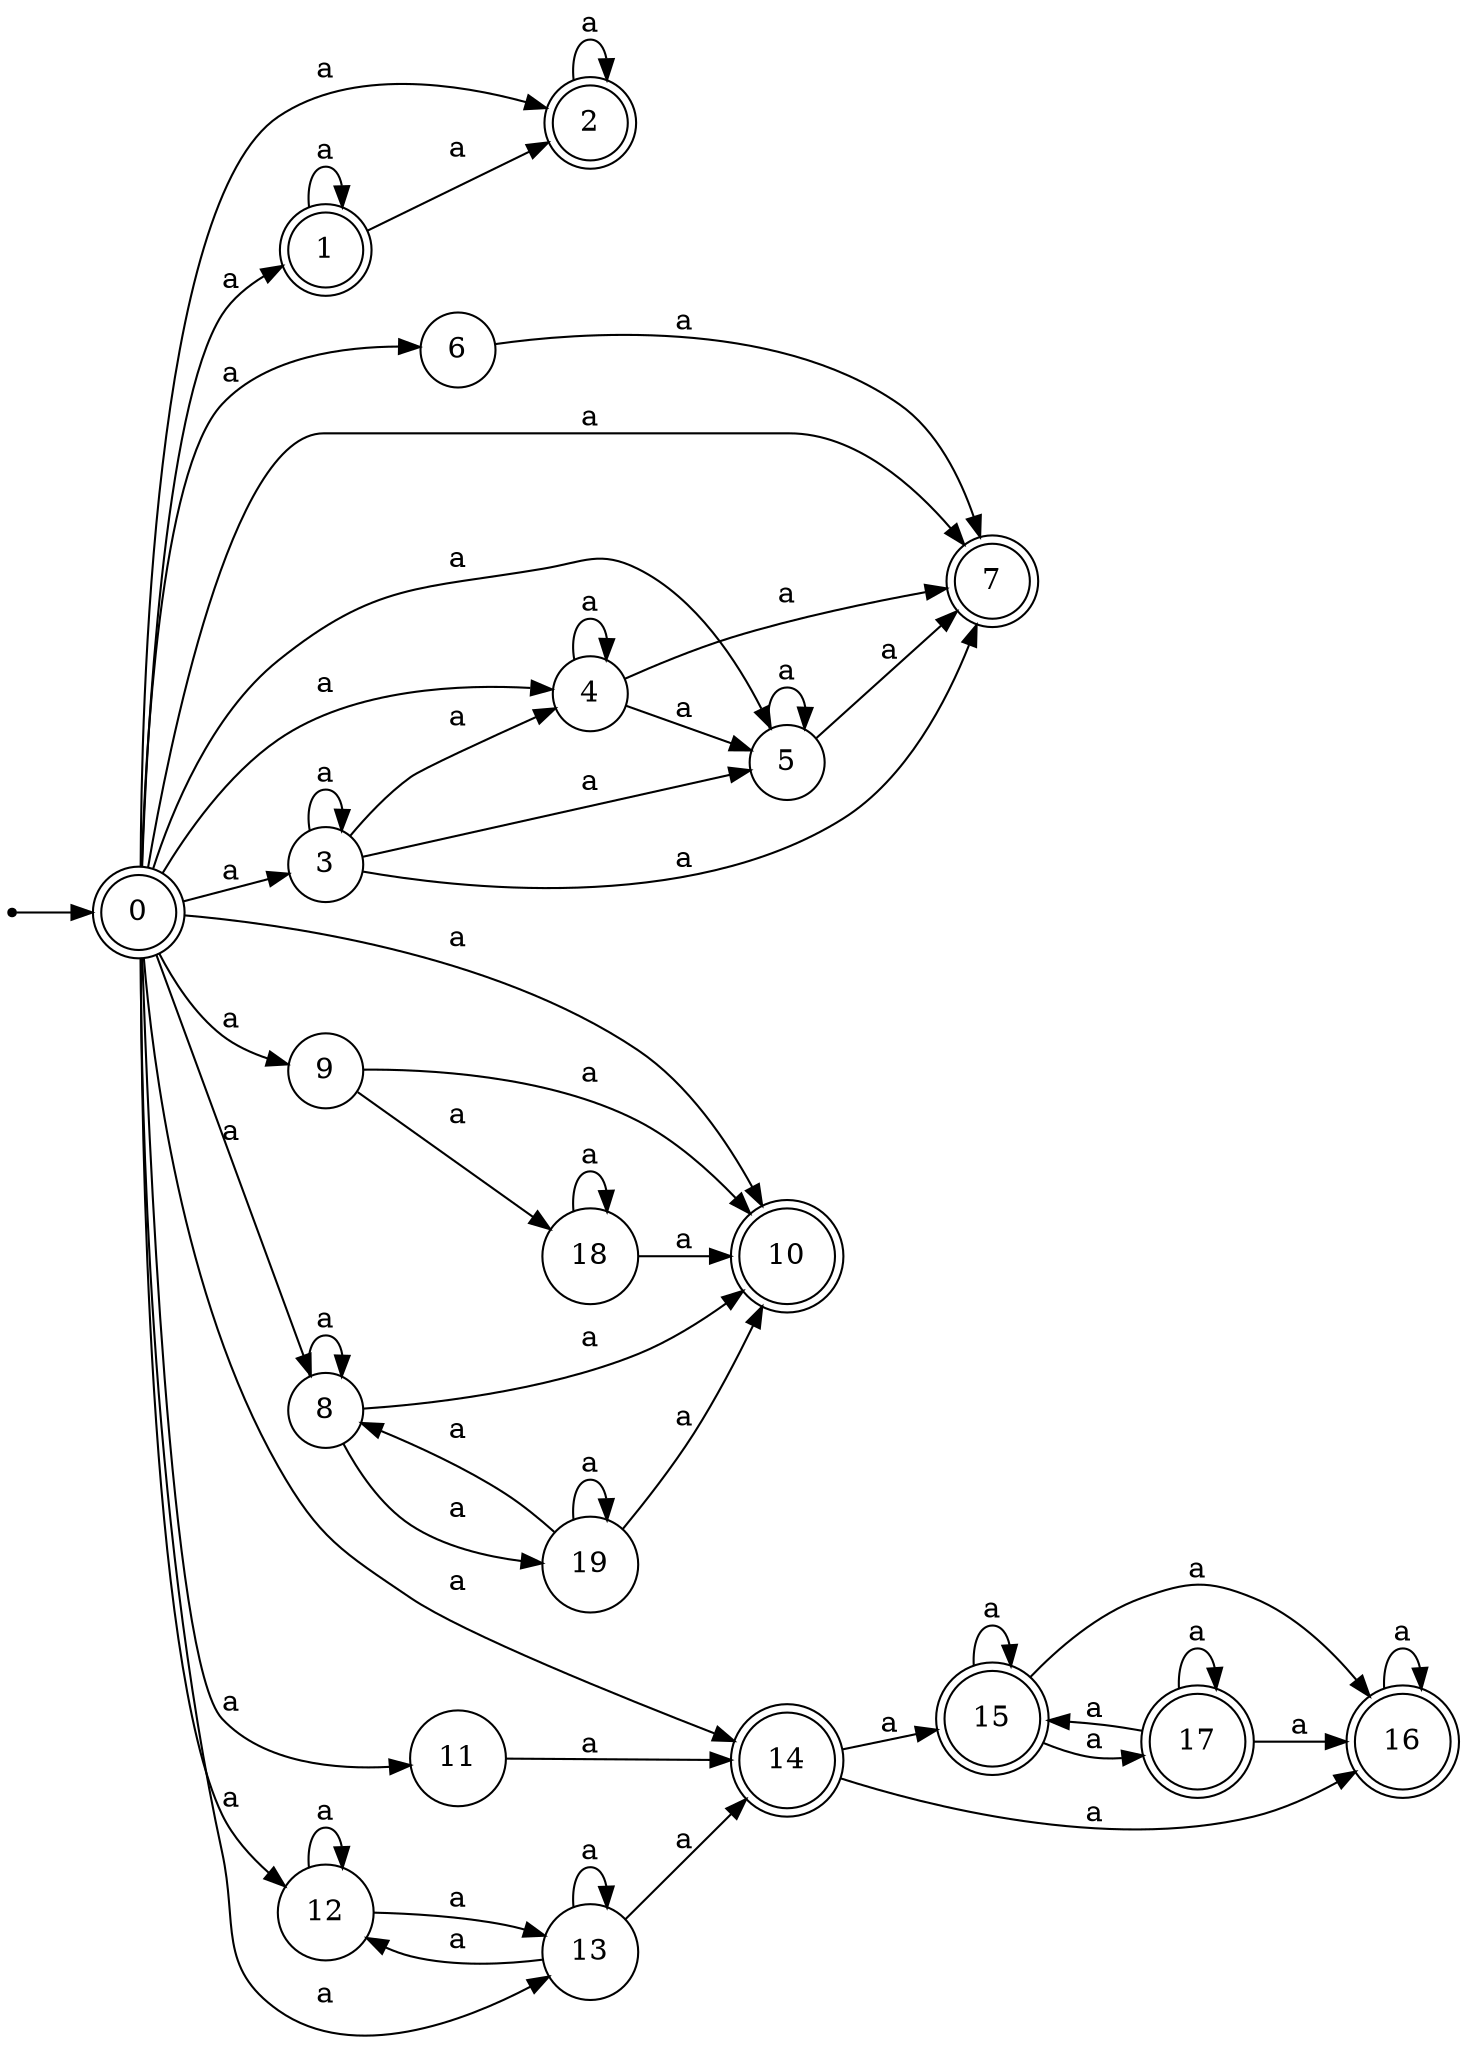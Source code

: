 digraph finite_state_machine {
rankdir=LR;
size="20,20";
node [shape = point]; "dummy0"
node [shape = doublecircle]; "0";"dummy0" -> "0";
node [shape = doublecircle]; "1";node [shape = doublecircle]; "2";node [shape = circle]; "3";
node [shape = circle]; "4";
node [shape = circle]; "5";
node [shape = circle]; "6";
node [shape = doublecircle]; "7";node [shape = circle]; "8";
node [shape = circle]; "9";
node [shape = doublecircle]; "10";node [shape = circle]; "11";
node [shape = circle]; "12";
node [shape = circle]; "13";
node [shape = doublecircle]; "14";node [shape = doublecircle]; "15";node [shape = doublecircle]; "16";node [shape = doublecircle]; "17";node [shape = circle]; "18";
node [shape = circle]; "19";
"0" -> "1" [label = "a"];
 "0" -> "2" [label = "a"];
 "0" -> "3" [label = "a"];
 "0" -> "4" [label = "a"];
 "0" -> "5" [label = "a"];
 "0" -> "6" [label = "a"];
 "0" -> "7" [label = "a"];
 "0" -> "8" [label = "a"];
 "0" -> "9" [label = "a"];
 "0" -> "10" [label = "a"];
 "0" -> "11" [label = "a"];
 "0" -> "12" [label = "a"];
 "0" -> "13" [label = "a"];
 "0" -> "14" [label = "a"];
 "14" -> "16" [label = "a"];
 "14" -> "15" [label = "a"];
 "16" -> "16" [label = "a"];
 "15" -> "16" [label = "a"];
 "15" -> "17" [label = "a"];
 "15" -> "15" [label = "a"];
 "17" -> "16" [label = "a"];
 "17" -> "17" [label = "a"];
 "17" -> "15" [label = "a"];
 "13" -> "12" [label = "a"];
 "13" -> "13" [label = "a"];
 "13" -> "14" [label = "a"];
 "12" -> "12" [label = "a"];
 "12" -> "13" [label = "a"];
 "11" -> "14" [label = "a"];
 "9" -> "18" [label = "a"];
 "9" -> "10" [label = "a"];
 "18" -> "18" [label = "a"];
 "18" -> "10" [label = "a"];
 "8" -> "8" [label = "a"];
 "8" -> "10" [label = "a"];
 "8" -> "19" [label = "a"];
 "19" -> "8" [label = "a"];
 "19" -> "10" [label = "a"];
 "19" -> "19" [label = "a"];
 "6" -> "7" [label = "a"];
 "5" -> "5" [label = "a"];
 "5" -> "7" [label = "a"];
 "4" -> "4" [label = "a"];
 "4" -> "5" [label = "a"];
 "4" -> "7" [label = "a"];
 "3" -> "3" [label = "a"];
 "3" -> "4" [label = "a"];
 "3" -> "5" [label = "a"];
 "3" -> "7" [label = "a"];
 "2" -> "2" [label = "a"];
 "1" -> "1" [label = "a"];
 "1" -> "2" [label = "a"];
 }

